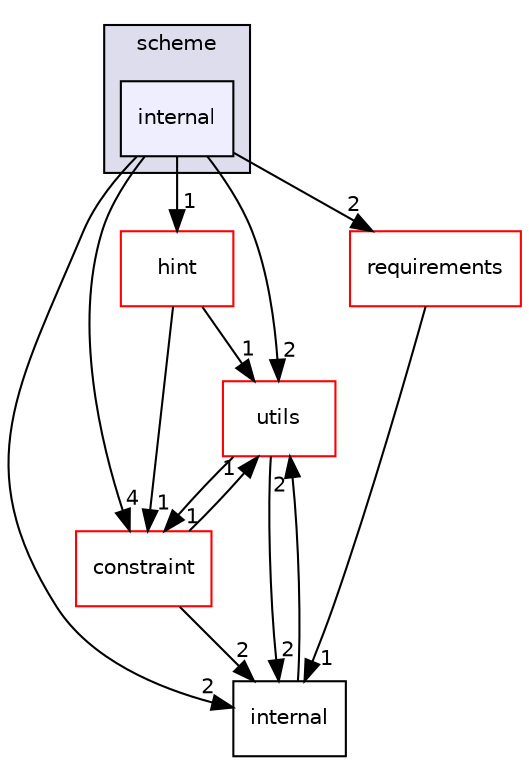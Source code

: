 digraph "include/tvm/scheme/internal" {
  compound=true
  node [ fontsize="10", fontname="Helvetica"];
  edge [ labelfontsize="10", labelfontname="Helvetica"];
  subgraph clusterdir_2692b72ddc0701b0608665f2dcf95618 {
    graph [ bgcolor="#ddddee", pencolor="black", label="scheme" fontname="Helvetica", fontsize="10", URL="dir_2692b72ddc0701b0608665f2dcf95618.html"]
  dir_95c1fd391bbcbe5883f133198784cdc1 [shape=box, label="internal", style="filled", fillcolor="#eeeeff", pencolor="black", URL="dir_95c1fd391bbcbe5883f133198784cdc1.html"];
  }
  dir_02c2fac6d932f25932ff780d6d7745ad [shape=box label="utils" fillcolor="white" style="filled" color="red" URL="dir_02c2fac6d932f25932ff780d6d7745ad.html"];
  dir_8aade20741a7f4a13662c9851e607ed3 [shape=box label="constraint" fillcolor="white" style="filled" color="red" URL="dir_8aade20741a7f4a13662c9851e607ed3.html"];
  dir_020a04e36825fdb5d137e6f4f382bacd [shape=box label="internal" URL="dir_020a04e36825fdb5d137e6f4f382bacd.html"];
  dir_3da2fb1a4e92ae5a07969183ba8f1a5f [shape=box label="requirements" fillcolor="white" style="filled" color="red" URL="dir_3da2fb1a4e92ae5a07969183ba8f1a5f.html"];
  dir_70f4842f3eba0a62b03727d95fc3dfc9 [shape=box label="hint" fillcolor="white" style="filled" color="red" URL="dir_70f4842f3eba0a62b03727d95fc3dfc9.html"];
  dir_02c2fac6d932f25932ff780d6d7745ad->dir_8aade20741a7f4a13662c9851e607ed3 [headlabel="1", labeldistance=1.5 headhref="dir_000029_000002.html"];
  dir_02c2fac6d932f25932ff780d6d7745ad->dir_020a04e36825fdb5d137e6f4f382bacd [headlabel="2", labeldistance=1.5 headhref="dir_000029_000005.html"];
  dir_8aade20741a7f4a13662c9851e607ed3->dir_02c2fac6d932f25932ff780d6d7745ad [headlabel="1", labeldistance=1.5 headhref="dir_000002_000029.html"];
  dir_8aade20741a7f4a13662c9851e607ed3->dir_020a04e36825fdb5d137e6f4f382bacd [headlabel="2", labeldistance=1.5 headhref="dir_000002_000005.html"];
  dir_020a04e36825fdb5d137e6f4f382bacd->dir_02c2fac6d932f25932ff780d6d7745ad [headlabel="2", labeldistance=1.5 headhref="dir_000005_000029.html"];
  dir_3da2fb1a4e92ae5a07969183ba8f1a5f->dir_020a04e36825fdb5d137e6f4f382bacd [headlabel="1", labeldistance=1.5 headhref="dir_000019_000005.html"];
  dir_95c1fd391bbcbe5883f133198784cdc1->dir_02c2fac6d932f25932ff780d6d7745ad [headlabel="2", labeldistance=1.5 headhref="dir_000024_000029.html"];
  dir_95c1fd391bbcbe5883f133198784cdc1->dir_8aade20741a7f4a13662c9851e607ed3 [headlabel="4", labeldistance=1.5 headhref="dir_000024_000002.html"];
  dir_95c1fd391bbcbe5883f133198784cdc1->dir_020a04e36825fdb5d137e6f4f382bacd [headlabel="2", labeldistance=1.5 headhref="dir_000024_000005.html"];
  dir_95c1fd391bbcbe5883f133198784cdc1->dir_3da2fb1a4e92ae5a07969183ba8f1a5f [headlabel="2", labeldistance=1.5 headhref="dir_000024_000019.html"];
  dir_95c1fd391bbcbe5883f133198784cdc1->dir_70f4842f3eba0a62b03727d95fc3dfc9 [headlabel="1", labeldistance=1.5 headhref="dir_000024_000016.html"];
  dir_70f4842f3eba0a62b03727d95fc3dfc9->dir_02c2fac6d932f25932ff780d6d7745ad [headlabel="1", labeldistance=1.5 headhref="dir_000016_000029.html"];
  dir_70f4842f3eba0a62b03727d95fc3dfc9->dir_8aade20741a7f4a13662c9851e607ed3 [headlabel="1", labeldistance=1.5 headhref="dir_000016_000002.html"];
}
